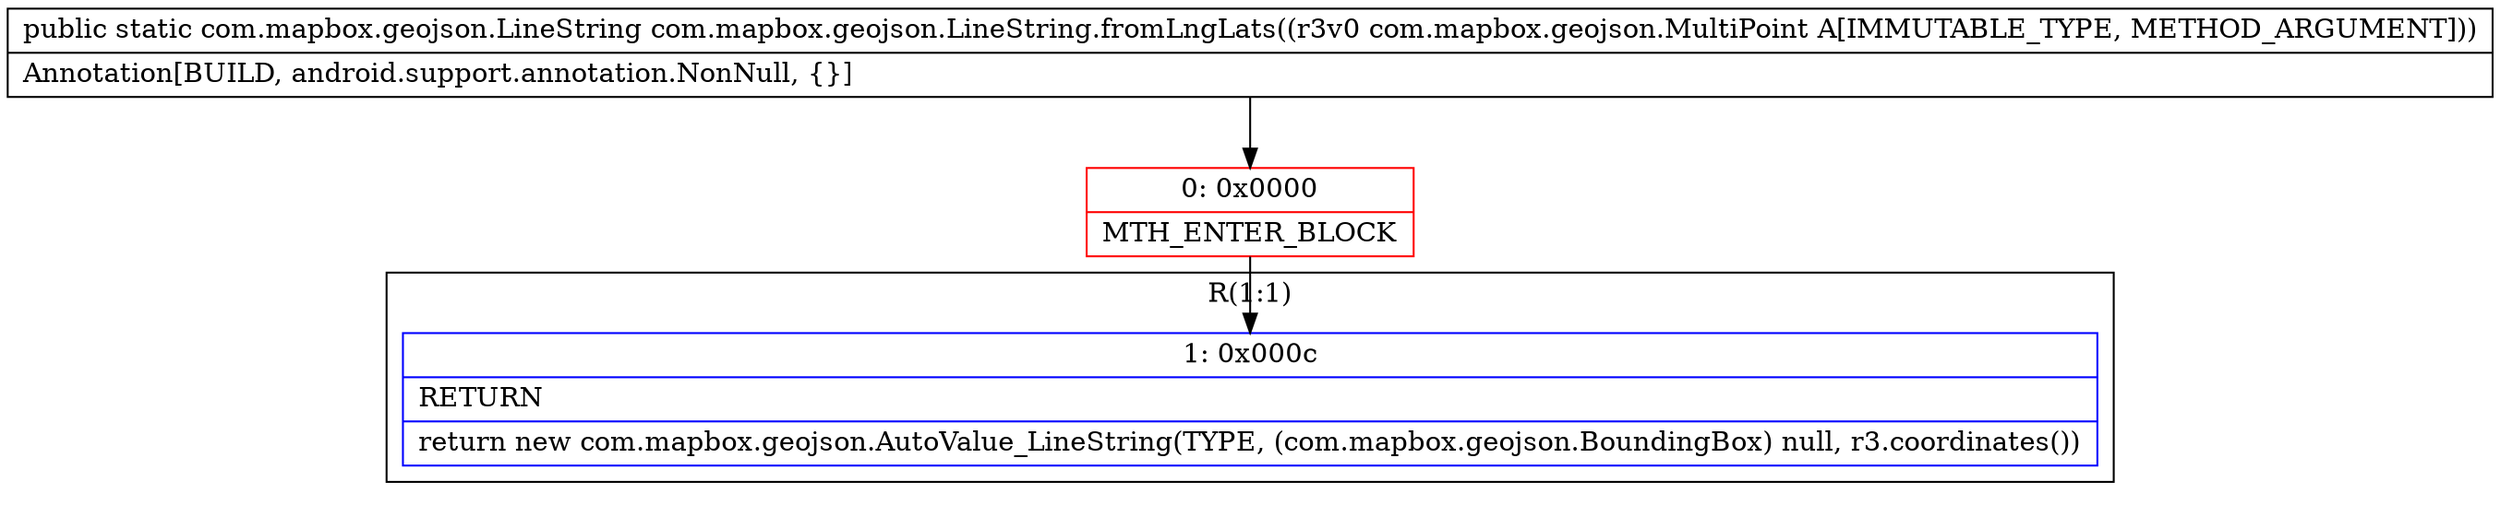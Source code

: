 digraph "CFG forcom.mapbox.geojson.LineString.fromLngLats(Lcom\/mapbox\/geojson\/MultiPoint;)Lcom\/mapbox\/geojson\/LineString;" {
subgraph cluster_Region_820538739 {
label = "R(1:1)";
node [shape=record,color=blue];
Node_1 [shape=record,label="{1\:\ 0x000c|RETURN\l|return new com.mapbox.geojson.AutoValue_LineString(TYPE, (com.mapbox.geojson.BoundingBox) null, r3.coordinates())\l}"];
}
Node_0 [shape=record,color=red,label="{0\:\ 0x0000|MTH_ENTER_BLOCK\l}"];
MethodNode[shape=record,label="{public static com.mapbox.geojson.LineString com.mapbox.geojson.LineString.fromLngLats((r3v0 com.mapbox.geojson.MultiPoint A[IMMUTABLE_TYPE, METHOD_ARGUMENT]))  | Annotation[BUILD, android.support.annotation.NonNull, \{\}]\l}"];
MethodNode -> Node_0;
Node_0 -> Node_1;
}

